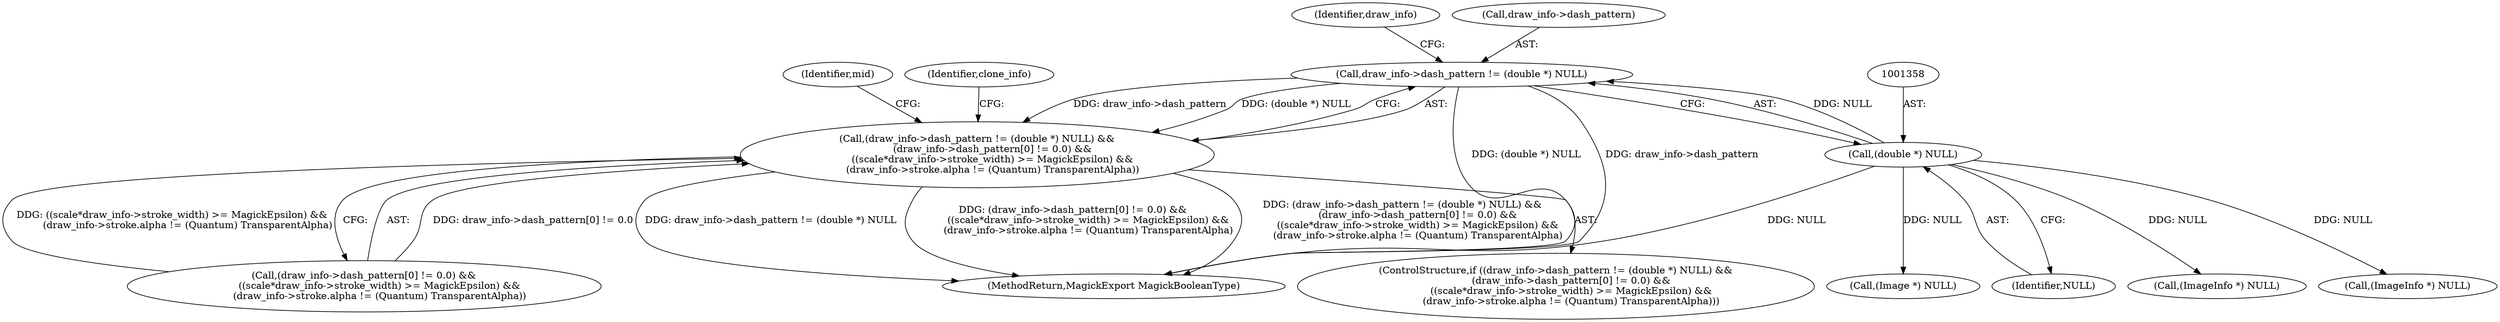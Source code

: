 digraph "0_ImageMagick_726812fa2fa7ce16bcf58f6e115f65427a1c0950_2@pointer" {
"1001353" [label="(Call,draw_info->dash_pattern != (double *) NULL)"];
"1001357" [label="(Call,(double *) NULL)"];
"1001352" [label="(Call,(draw_info->dash_pattern != (double *) NULL) &&\n          (draw_info->dash_pattern[0] != 0.0) &&\n          ((scale*draw_info->stroke_width) >= MagickEpsilon) &&\n          (draw_info->stroke.alpha != (Quantum) TransparentAlpha))"];
"1001364" [label="(Identifier,draw_info)"];
"1001458" [label="(Call,(Image *) NULL)"];
"1001351" [label="(ControlStructure,if ((draw_info->dash_pattern != (double *) NULL) &&\n          (draw_info->dash_pattern[0] != 0.0) &&\n          ((scale*draw_info->stroke_width) >= MagickEpsilon) &&\n          (draw_info->stroke.alpha != (Quantum) TransparentAlpha)))"];
"1001357" [label="(Call,(double *) NULL)"];
"1001561" [label="(Call,(ImageInfo *) NULL)"];
"1001354" [label="(Call,draw_info->dash_pattern)"];
"1001629" [label="(MethodReturn,MagickExport MagickBooleanType)"];
"1001353" [label="(Call,draw_info->dash_pattern != (double *) NULL)"];
"1001427" [label="(Identifier,mid)"];
"1001389" [label="(Call,(ImageInfo *) NULL)"];
"1001359" [label="(Identifier,NULL)"];
"1001352" [label="(Call,(draw_info->dash_pattern != (double *) NULL) &&\n          (draw_info->dash_pattern[0] != 0.0) &&\n          ((scale*draw_info->stroke_width) >= MagickEpsilon) &&\n          (draw_info->stroke.alpha != (Quantum) TransparentAlpha))"];
"1001360" [label="(Call,(draw_info->dash_pattern[0] != 0.0) &&\n          ((scale*draw_info->stroke_width) >= MagickEpsilon) &&\n          (draw_info->stroke.alpha != (Quantum) TransparentAlpha))"];
"1001387" [label="(Identifier,clone_info)"];
"1001353" -> "1001352"  [label="AST: "];
"1001353" -> "1001357"  [label="CFG: "];
"1001354" -> "1001353"  [label="AST: "];
"1001357" -> "1001353"  [label="AST: "];
"1001364" -> "1001353"  [label="CFG: "];
"1001352" -> "1001353"  [label="CFG: "];
"1001353" -> "1001629"  [label="DDG: (double *) NULL"];
"1001353" -> "1001629"  [label="DDG: draw_info->dash_pattern"];
"1001353" -> "1001352"  [label="DDG: draw_info->dash_pattern"];
"1001353" -> "1001352"  [label="DDG: (double *) NULL"];
"1001357" -> "1001353"  [label="DDG: NULL"];
"1001357" -> "1001359"  [label="CFG: "];
"1001358" -> "1001357"  [label="AST: "];
"1001359" -> "1001357"  [label="AST: "];
"1001357" -> "1001629"  [label="DDG: NULL"];
"1001357" -> "1001389"  [label="DDG: NULL"];
"1001357" -> "1001458"  [label="DDG: NULL"];
"1001357" -> "1001561"  [label="DDG: NULL"];
"1001352" -> "1001351"  [label="AST: "];
"1001352" -> "1001360"  [label="CFG: "];
"1001360" -> "1001352"  [label="AST: "];
"1001387" -> "1001352"  [label="CFG: "];
"1001427" -> "1001352"  [label="CFG: "];
"1001352" -> "1001629"  [label="DDG: draw_info->dash_pattern != (double *) NULL"];
"1001352" -> "1001629"  [label="DDG: (draw_info->dash_pattern[0] != 0.0) &&\n          ((scale*draw_info->stroke_width) >= MagickEpsilon) &&\n          (draw_info->stroke.alpha != (Quantum) TransparentAlpha)"];
"1001352" -> "1001629"  [label="DDG: (draw_info->dash_pattern != (double *) NULL) &&\n          (draw_info->dash_pattern[0] != 0.0) &&\n          ((scale*draw_info->stroke_width) >= MagickEpsilon) &&\n          (draw_info->stroke.alpha != (Quantum) TransparentAlpha)"];
"1001360" -> "1001352"  [label="DDG: draw_info->dash_pattern[0] != 0.0"];
"1001360" -> "1001352"  [label="DDG: ((scale*draw_info->stroke_width) >= MagickEpsilon) &&\n          (draw_info->stroke.alpha != (Quantum) TransparentAlpha)"];
}

